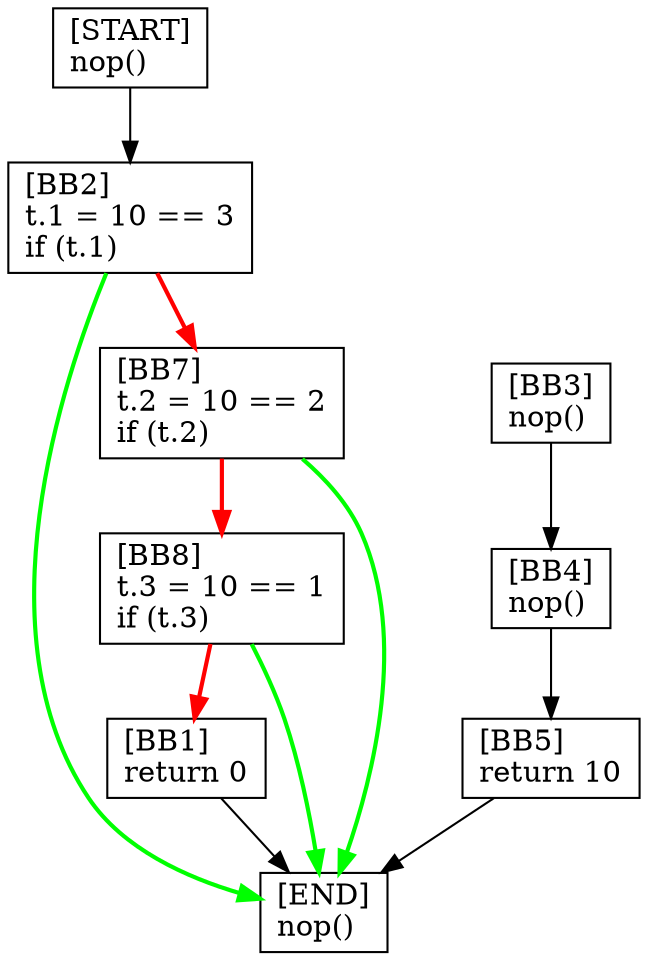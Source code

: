 digraph {
  node [shape=box]
  BB5 [label="[BB5]\lreturn 10\l"];
  BB4 [label="[BB4]\lnop()\l"];
  BB1 [label="[BB1]\lreturn 0\l"];
  BB8 [label="[BB8]\lt.3 = 10 == 1\lif (t.3)\l"];
  START [label="[START]\lnop()\l"];
  END [label="[END]\lnop()\l"];
  BB7 [label="[BB7]\lt.2 = 10 == 2\lif (t.2)\l"];
  BB2 [label="[BB2]\lt.1 = 10 == 3\lif (t.1)\l"];
  BB3 [label="[BB3]\lnop()\l"];
  BB3 -> BB4;
  BB8 -> END [color=green, penwidth=2];
  BB8 -> BB1 [color=red, penwidth=2];
  START -> BB2;
  BB2 -> END [color=green, penwidth=2];
  BB5 -> END;
  BB1 -> END;
  BB7 -> END [color=green, penwidth=2];
  BB2 -> BB7 [color=red, penwidth=2];
  BB4 -> BB5;
  BB7 -> BB8 [color=red, penwidth=2];
}
